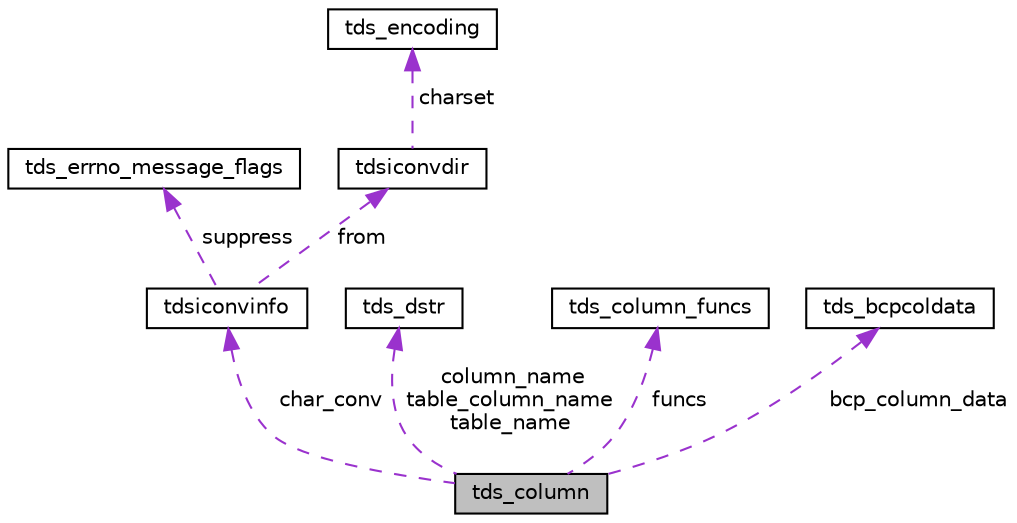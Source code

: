 digraph "tds_column"
{
 // LATEX_PDF_SIZE
  edge [fontname="Helvetica",fontsize="10",labelfontname="Helvetica",labelfontsize="10"];
  node [fontname="Helvetica",fontsize="10",shape=record];
  Node1 [label="tds_column",height=0.2,width=0.4,color="black", fillcolor="grey75", style="filled", fontcolor="black",tooltip="Metadata about columns in regular and compute rows."];
  Node2 -> Node1 [dir="back",color="darkorchid3",fontsize="10",style="dashed",label=" char_conv" ,fontname="Helvetica"];
  Node2 [label="tdsiconvinfo",height=0.2,width=0.4,color="black", fillcolor="white", style="filled",URL="$a00983.html",tooltip=" "];
  Node3 -> Node2 [dir="back",color="darkorchid3",fontsize="10",style="dashed",label=" suppress" ,fontname="Helvetica"];
  Node3 [label="tds_errno_message_flags",height=0.2,width=0.4,color="black", fillcolor="white", style="filled",URL="$a00975.html",tooltip=" "];
  Node4 -> Node2 [dir="back",color="darkorchid3",fontsize="10",style="dashed",label=" from" ,fontname="Helvetica"];
  Node4 [label="tdsiconvdir",height=0.2,width=0.4,color="black", fillcolor="white", style="filled",URL="$a00979.html",tooltip=" "];
  Node5 -> Node4 [dir="back",color="darkorchid3",fontsize="10",style="dashed",label=" charset" ,fontname="Helvetica"];
  Node5 [label="tds_encoding",height=0.2,width=0.4,color="black", fillcolor="white", style="filled",URL="$a01163.html",tooltip="Information relevant to libiconv."];
  Node6 -> Node1 [dir="back",color="darkorchid3",fontsize="10",style="dashed",label=" column_name\ntable_column_name\ntable_name" ,fontname="Helvetica"];
  Node6 [label="tds_dstr",height=0.2,width=0.4,color="black", fillcolor="white", style="filled",URL="$a01283.html",tooltip="Structure to hold a string."];
  Node7 -> Node1 [dir="back",color="darkorchid3",fontsize="10",style="dashed",label=" funcs" ,fontname="Helvetica"];
  Node7 [label="tds_column_funcs",height=0.2,width=0.4,color="black", fillcolor="white", style="filled",URL="$a01171.html",tooltip=" "];
  Node8 -> Node1 [dir="back",color="darkorchid3",fontsize="10",style="dashed",label=" bcp_column_data" ,fontname="Helvetica"];
  Node8 [label="tds_bcpcoldata",height=0.2,width=0.4,color="black", fillcolor="white", style="filled",URL="$a01167.html",tooltip=" "];
}
